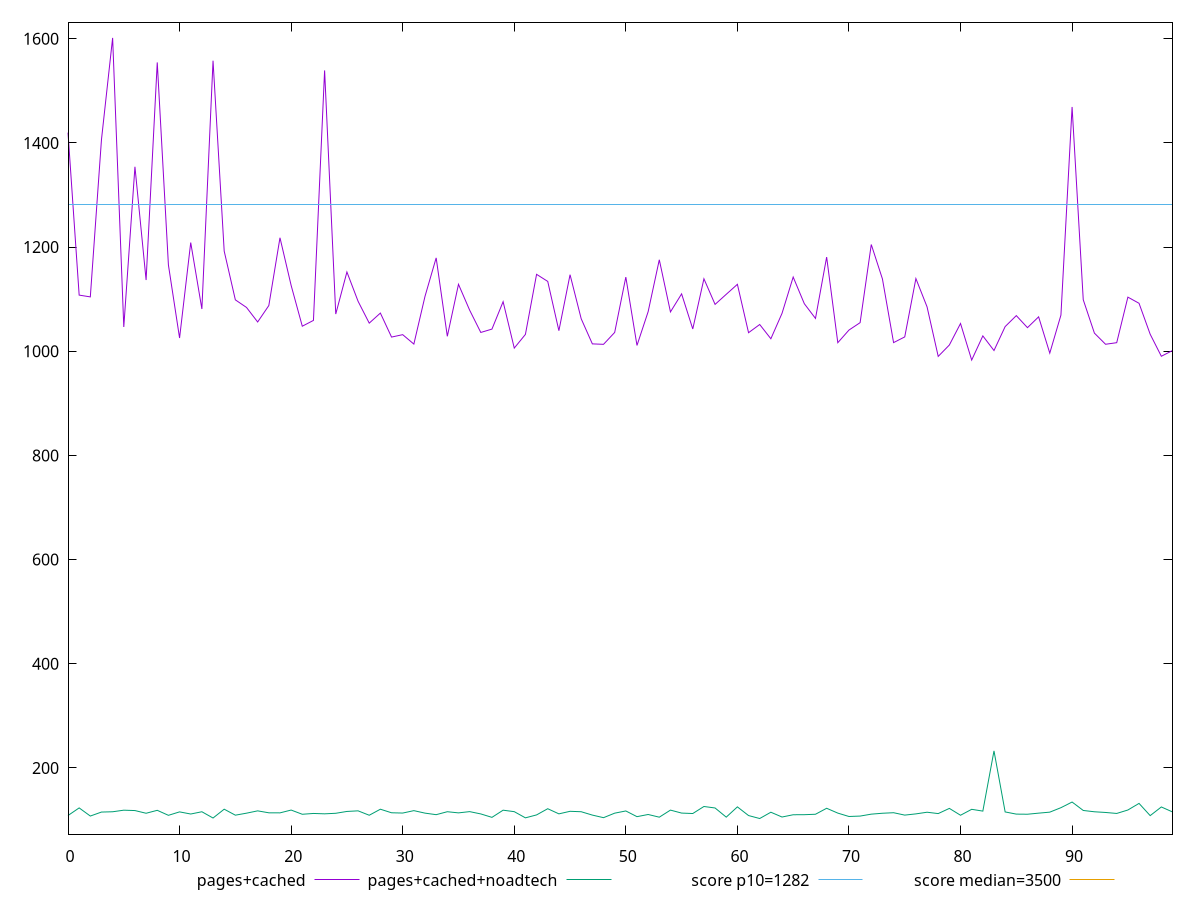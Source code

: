 reset

$pagesCached <<EOF
0 1419.688
1 1107.724
2 1104.3120000000004
3 1406.2199999999996
4 1601.5319999999992
5 1046.5800000000004
6 1354.1079999999995
7 1136.6800000000003
8 1554.471999999999
9 1165.6920000000005
10 1025.4160000000004
11 1208.6080000000004
12 1081.0880000000002
13 1557.7359999999994
14 1192.172
15 1098.6280000000002
16 1084.0440000000003
17 1056.1520000000005
18 1087.6520000000007
19 1217.8520000000008
20 1126.396
21 1048.0000000000002
22 1059.1760000000006
23 1539.135999999999
24 1071.348
25 1152.1119999999996
26 1095.904000000001
27 1053.9320000000007
28 1073.2319999999993
29 1027.1640000000004
30 1031.8000000000002
31 1013.7160000000003
32 1105.4480000000003
33 1179.2120000000004
34 1028.632
35 1128.4720000000002
36 1078.8759999999997
37 1036.0360000000003
38 1042.4680000000003
39 1095.1280000000004
40 1006.0040000000006
41 1032.2960000000003
42 1147.6199999999994
43 1134.0200000000004
44 1039.3960000000006
45 1146.9119999999994
46 1062.3000000000006
47 1014.0920000000001
48 1013.2360000000006
49 1036.0440000000003
50 1142.351999999999
51 1011.0960000000005
52 1075.9439999999997
53 1175.612
54 1075.4720000000002
55 1110.092
56 1042.716
57 1139.072
58 1089.912
59 1109.256
60 1128.46
61 1035.5640000000003
62 1051.2960000000003
63 1023.9400000000002
64 1072.6880000000006
65 1142.412
66 1091.2080000000003
67 1062.964
68 1180.7839999999997
69 1016.376
70 1040.6160000000002
71 1054.8680000000006
72 1204.8639999999998
73 1138.8120000000004
74 1016.544
75 1027.4840000000006
76 1139.4680000000003
77 1085.1840000000004
78 990.0560000000005
79 1011.9480000000003
80 1053.2440000000004
81 983.0360000000005
82 1029.448
83 1001.3280000000005
84 1047.2880000000005
85 1068.3640000000005
86 1045.2400000000002
87 1066.012
88 996.3120000000004
89 1069.3600000000001
90 1468.9439999999995
91 1098.8080000000004
92 1034.7840000000006
93 1013.3600000000001
94 1016.4000000000005
95 1103.824
96 1092.0560000000003
97 1032.616
98 990.3040000000008
99 1001.3160000000003
EOF

$pagesCachedNoadtech <<EOF
0 108.59599999999998
1 123.2
2 107.57999999999998
3 115.23599999999999
4 115.812
5 118.836
6 118.11199999999998
7 112.93599999999996
8 118.58799999999997
9 108.984
10 115.58399999999997
11 111.48399999999995
12 115.82799999999996
13 103.79999999999995
14 120.73999999999997
15 109.25999999999998
16 113.10399999999998
17 117.54399999999995
18 113.81599999999997
19 113.68399999999994
20 119.08799999999997
21 111.01199999999996
22 112.55599999999998
23 111.84799999999996
24 112.89199999999998
25 116.428
26 117.58799999999997
27 109.11999999999995
28 120.69999999999996
29 113.86799999999998
30 113.32799999999997
31 117.96000000000001
32 113.17999999999996
33 110.22799999999998
34 115.88799999999998
35 113.65599999999998
36 116.076
37 111.63999999999997
38 105.06799999999997
39 118.82399999999996
40 116.01199999999997
41 104.13999999999999
42 109.76399999999995
43 121.65199999999999
44 111.79199999999997
45 116.67999999999996
46 115.86399999999998
47 109.416
48 104.45999999999998
49 113.11199999999998
50 117.35999999999999
51 106.39999999999998
52 110.57999999999998
53 105.41599999999997
54 118.99199999999999
55 113.27199999999998
56 112.42399999999995
57 125.92399999999996
58 123.07199999999997
59 105.49199999999996
60 125.19199999999994
61 108.51999999999998
62 102.83599999999998
63 114.91600000000003
64 105.72399999999998
65 110.07199999999997
66 110.19599999999997
67 111.02399999999997
68 122.50799999999998
69 113.22399999999996
70 106.73999999999998
71 107.53199999999998
72 111.22399999999996
73 112.95599999999997
74 113.97599999999996
75 109.39199999999997
76 111.74399999999999
77 114.91999999999997
78 112.30399999999997
79 122.28399999999995
80 109.11199999999998
81 120.49999999999996
82 117.07199999999997
83 232.66399999999996
84 115.48799999999996
85 111.29999999999998
86 111.07199999999997
87 113.152
88 115.05999999999996
89 123.64799999999998
90 134.48
91 118.30799999999999
92 115.78399999999999
93 114.45199999999997
94 112.57199999999995
95 119.19199999999996
96 131.87599999999992
97 108.38799999999999
98 125.02000000000001
99 115.49599999999997
EOF

set key outside below
set xrange [0:99]
set yrange [72.86207999999999:1631.5059199999992]
set trange [72.86207999999999:1631.5059199999992]
set terminal svg size 640, 520 enhanced background rgb 'white'
set output "report_00025_2021-02-22T21:38:55.199Z/bootup-time/comparison/line/1_vs_2.svg"

plot $pagesCached title "pages+cached" with line, \
     $pagesCachedNoadtech title "pages+cached+noadtech" with line, \
     1282 title "score p10=1282", \
     3500 title "score median=3500"

reset

